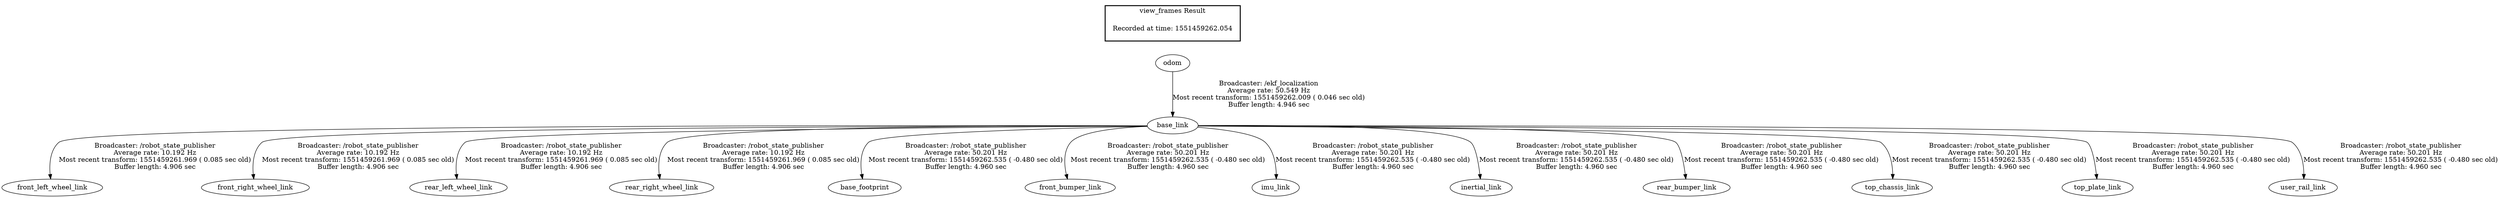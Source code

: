 digraph G {
"base_link" -> "front_left_wheel_link"[label="Broadcaster: /robot_state_publisher\nAverage rate: 10.192 Hz\nMost recent transform: 1551459261.969 ( 0.085 sec old)\nBuffer length: 4.906 sec\n"];
"odom" -> "base_link"[label="Broadcaster: /ekf_localization\nAverage rate: 50.549 Hz\nMost recent transform: 1551459262.009 ( 0.046 sec old)\nBuffer length: 4.946 sec\n"];
"base_link" -> "front_right_wheel_link"[label="Broadcaster: /robot_state_publisher\nAverage rate: 10.192 Hz\nMost recent transform: 1551459261.969 ( 0.085 sec old)\nBuffer length: 4.906 sec\n"];
"base_link" -> "rear_left_wheel_link"[label="Broadcaster: /robot_state_publisher\nAverage rate: 10.192 Hz\nMost recent transform: 1551459261.969 ( 0.085 sec old)\nBuffer length: 4.906 sec\n"];
"base_link" -> "rear_right_wheel_link"[label="Broadcaster: /robot_state_publisher\nAverage rate: 10.192 Hz\nMost recent transform: 1551459261.969 ( 0.085 sec old)\nBuffer length: 4.906 sec\n"];
"base_link" -> "base_footprint"[label="Broadcaster: /robot_state_publisher\nAverage rate: 50.201 Hz\nMost recent transform: 1551459262.535 ( -0.480 sec old)\nBuffer length: 4.960 sec\n"];
"base_link" -> "front_bumper_link"[label="Broadcaster: /robot_state_publisher\nAverage rate: 50.201 Hz\nMost recent transform: 1551459262.535 ( -0.480 sec old)\nBuffer length: 4.960 sec\n"];
"base_link" -> "imu_link"[label="Broadcaster: /robot_state_publisher\nAverage rate: 50.201 Hz\nMost recent transform: 1551459262.535 ( -0.480 sec old)\nBuffer length: 4.960 sec\n"];
"base_link" -> "inertial_link"[label="Broadcaster: /robot_state_publisher\nAverage rate: 50.201 Hz\nMost recent transform: 1551459262.535 ( -0.480 sec old)\nBuffer length: 4.960 sec\n"];
"base_link" -> "rear_bumper_link"[label="Broadcaster: /robot_state_publisher\nAverage rate: 50.201 Hz\nMost recent transform: 1551459262.535 ( -0.480 sec old)\nBuffer length: 4.960 sec\n"];
"base_link" -> "top_chassis_link"[label="Broadcaster: /robot_state_publisher\nAverage rate: 50.201 Hz\nMost recent transform: 1551459262.535 ( -0.480 sec old)\nBuffer length: 4.960 sec\n"];
"base_link" -> "top_plate_link"[label="Broadcaster: /robot_state_publisher\nAverage rate: 50.201 Hz\nMost recent transform: 1551459262.535 ( -0.480 sec old)\nBuffer length: 4.960 sec\n"];
"base_link" -> "user_rail_link"[label="Broadcaster: /robot_state_publisher\nAverage rate: 50.201 Hz\nMost recent transform: 1551459262.535 ( -0.480 sec old)\nBuffer length: 4.960 sec\n"];
edge [style=invis];
 subgraph cluster_legend { style=bold; color=black; label ="view_frames Result";
"Recorded at time: 1551459262.054"[ shape=plaintext ] ;
 }->"odom";
}